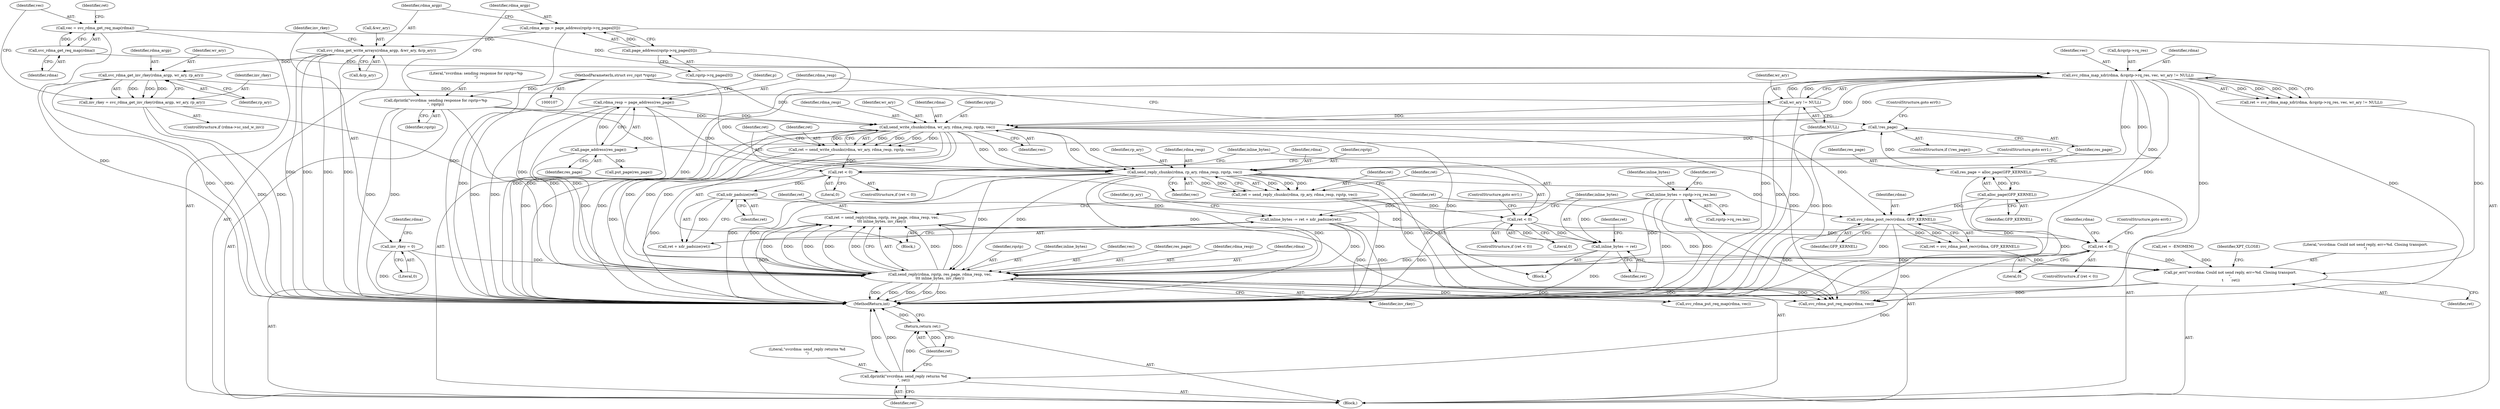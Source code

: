 digraph "1_linux_c70422f760c120480fee4de6c38804c72aa26bc1_40@API" {
"1000296" [label="(Call,ret = send_reply(rdma, rqstp, res_page, rdma_resp, vec,\n\t\t\t inline_bytes, inv_rkey))"];
"1000298" [label="(Call,send_reply(rdma, rqstp, res_page, rdma_resp, vec,\n\t\t\t inline_bytes, inv_rkey))"];
"1000290" [label="(Call,svc_rdma_post_recv(rdma, GFP_KERNEL))"];
"1000274" [label="(Call,send_reply_chunks(rdma, rp_ary, rdma_resp, rqstp, vec))"];
"1000252" [label="(Call,send_write_chunks(rdma, wr_ary, rdma_resp, rqstp, vec))"];
"1000162" [label="(Call,svc_rdma_map_xdr(rdma, &rqstp->rq_res, vec, wr_ary != NULL))"];
"1000158" [label="(Call,svc_rdma_get_req_map(rdma))"];
"1000156" [label="(Call,vec = svc_rdma_get_req_map(rdma))"];
"1000169" [label="(Call,wr_ary != NULL)"];
"1000152" [label="(Call,svc_rdma_get_inv_rkey(rdma_argp, wr_ary, rp_ary))"];
"1000137" [label="(Call,svc_rdma_get_write_arrays(rdma_argp, &wr_ary, &rp_ary))"];
"1000129" [label="(Call,rdma_argp = page_address(rqstp->rq_pages[0]))"];
"1000131" [label="(Call,page_address(rqstp->rq_pages[0]))"];
"1000194" [label="(Call,rdma_resp = page_address(res_page))"];
"1000196" [label="(Call,page_address(res_page))"];
"1000191" [label="(Call,!res_page)"];
"1000186" [label="(Call,res_page = alloc_page(GFP_KERNEL))"];
"1000188" [label="(Call,alloc_page(GFP_KERNEL))"];
"1000126" [label="(Call,dprintk(\"svcrdma: sending response for rqstp=%p\n\", rqstp))"];
"1000108" [label="(MethodParameterIn,struct svc_rqst *rqstp)"];
"1000285" [label="(Call,inline_bytes -= ret)"];
"1000281" [label="(Call,ret < 0)"];
"1000272" [label="(Call,ret = send_reply_chunks(rdma, rp_ary, rdma_resp, rqstp, vec))"];
"1000263" [label="(Call,inline_bytes -= ret + xdr_padsize(ret))"];
"1000267" [label="(Call,xdr_padsize(ret))"];
"1000259" [label="(Call,ret < 0)"];
"1000250" [label="(Call,ret = send_write_chunks(rdma, wr_ary, rdma_resp, rqstp, vec))"];
"1000175" [label="(Call,inline_bytes = rqstp->rq_res.len)"];
"1000150" [label="(Call,inv_rkey = svc_rdma_get_inv_rkey(rdma_argp, wr_ary, rp_ary))"];
"1000143" [label="(Call,inv_rkey = 0)"];
"1000307" [label="(Call,ret < 0)"];
"1000314" [label="(Call,dprintk(\"svcrdma: send_reply returns %d\n\", ret))"];
"1000317" [label="(Return,return ret;)"];
"1000326" [label="(Call,pr_err(\"svcrdma: Could not send reply, err=%d. Closing transport.\n\",\n \t       ret))"];
"1000150" [label="(Call,inv_rkey = svc_rdma_get_inv_rkey(rdma_argp, wr_ary, rp_ary))"];
"1000175" [label="(Call,inline_bytes = rqstp->rq_res.len)"];
"1000143" [label="(Call,inv_rkey = 0)"];
"1000141" [label="(Call,&rp_ary)"];
"1000161" [label="(Identifier,ret)"];
"1000305" [label="(Identifier,inv_rkey)"];
"1000169" [label="(Call,wr_ary != NULL)"];
"1000159" [label="(Identifier,rdma)"];
"1000191" [label="(Call,!res_page)"];
"1000177" [label="(Call,rqstp->rq_res.len)"];
"1000183" [label="(Identifier,ret)"];
"1000194" [label="(Call,rdma_resp = page_address(res_page))"];
"1000254" [label="(Identifier,wr_ary)"];
"1000253" [label="(Identifier,rdma)"];
"1000190" [label="(ControlStructure,if (!res_page))"];
"1000276" [label="(Identifier,rp_ary)"];
"1000274" [label="(Call,send_reply_chunks(rdma, rp_ary, rdma_resp, rqstp, vec))"];
"1000256" [label="(Identifier,rqstp)"];
"1000312" [label="(Identifier,rdma)"];
"1000308" [label="(Identifier,ret)"];
"1000281" [label="(Call,ret < 0)"];
"1000273" [label="(Identifier,ret)"];
"1000197" [label="(Identifier,res_page)"];
"1000277" [label="(Identifier,rdma_resp)"];
"1000279" [label="(Identifier,vec)"];
"1000196" [label="(Call,page_address(res_page))"];
"1000187" [label="(Identifier,res_page)"];
"1000127" [label="(Literal,\"svcrdma: sending response for rqstp=%p\n\")"];
"1000288" [label="(Call,ret = svc_rdma_post_recv(rdma, GFP_KERNEL))"];
"1000261" [label="(Literal,0)"];
"1000326" [label="(Call,pr_err(\"svcrdma: Could not send reply, err=%d. Closing transport.\n\",\n \t       ret))"];
"1000151" [label="(Identifier,inv_rkey)"];
"1000296" [label="(Call,ret = send_reply(rdma, rqstp, res_page, rdma_resp, vec,\n\t\t\t inline_bytes, inv_rkey))"];
"1000155" [label="(Identifier,rp_ary)"];
"1000162" [label="(Call,svc_rdma_map_xdr(rdma, &rqstp->rq_res, vec, wr_ary != NULL))"];
"1000275" [label="(Identifier,rdma)"];
"1000270" [label="(Identifier,rp_ary)"];
"1000298" [label="(Call,send_reply(rdma, rqstp, res_page, rdma_resp, vec,\n\t\t\t inline_bytes, inv_rkey))"];
"1000128" [label="(Identifier,rqstp)"];
"1000309" [label="(Literal,0)"];
"1000300" [label="(Identifier,rqstp)"];
"1000267" [label="(Call,xdr_padsize(ret))"];
"1000131" [label="(Call,page_address(rqstp->rq_pages[0]))"];
"1000280" [label="(ControlStructure,if (ret < 0))"];
"1000258" [label="(ControlStructure,if (ret < 0))"];
"1000323" [label="(Call,svc_rdma_put_req_map(rdma, vec))"];
"1000340" [label="(MethodReturn,int)"];
"1000317" [label="(Return,return ret;)"];
"1000284" [label="(ControlStructure,goto err1;)"];
"1000156" [label="(Call,vec = svc_rdma_get_req_map(rdma))"];
"1000304" [label="(Identifier,inline_bytes)"];
"1000250" [label="(Call,ret = send_write_chunks(rdma, wr_ary, rdma_resp, rqstp, vec))"];
"1000265" [label="(Call,ret + xdr_padsize(ret))"];
"1000145" [label="(Literal,0)"];
"1000126" [label="(Call,dprintk(\"svcrdma: sending response for rqstp=%p\n\", rqstp))"];
"1000283" [label="(Literal,0)"];
"1000168" [label="(Identifier,vec)"];
"1000148" [label="(Identifier,rdma)"];
"1000314" [label="(Call,dprintk(\"svcrdma: send_reply returns %d\n\", ret))"];
"1000164" [label="(Call,&rqstp->rq_res)"];
"1000109" [label="(Block,)"];
"1000154" [label="(Identifier,wr_ary)"];
"1000186" [label="(Call,res_page = alloc_page(GFP_KERNEL))"];
"1000263" [label="(Call,inline_bytes -= ret + xdr_padsize(ret))"];
"1000307" [label="(Call,ret < 0)"];
"1000303" [label="(Identifier,vec)"];
"1000251" [label="(Identifier,ret)"];
"1000144" [label="(Identifier,inv_rkey)"];
"1000285" [label="(Call,inline_bytes -= ret)"];
"1000282" [label="(Identifier,ret)"];
"1000130" [label="(Identifier,rdma_argp)"];
"1000260" [label="(Identifier,ret)"];
"1000271" [label="(Block,)"];
"1000292" [label="(Identifier,GFP_KERNEL)"];
"1000287" [label="(Identifier,ret)"];
"1000182" [label="(Call,ret = -ENOMEM)"];
"1000189" [label="(Identifier,GFP_KERNEL)"];
"1000195" [label="(Identifier,rdma_resp)"];
"1000301" [label="(Identifier,res_page)"];
"1000192" [label="(Identifier,res_page)"];
"1000328" [label="(Identifier,ret)"];
"1000272" [label="(Call,ret = send_reply_chunks(rdma, rp_ary, rdma_resp, rqstp, vec))"];
"1000199" [label="(Identifier,p)"];
"1000330" [label="(Identifier,XPT_CLOSE)"];
"1000158" [label="(Call,svc_rdma_get_req_map(rdma))"];
"1000327" [label="(Literal,\"svcrdma: Could not send reply, err=%d. Closing transport.\n\")"];
"1000132" [label="(Call,rqstp->rq_pages[0])"];
"1000249" [label="(Block,)"];
"1000289" [label="(Identifier,ret)"];
"1000176" [label="(Identifier,inline_bytes)"];
"1000160" [label="(Call,ret = svc_rdma_map_xdr(rdma, &rqstp->rq_res, vec, wr_ary != NULL))"];
"1000318" [label="(Identifier,ret)"];
"1000315" [label="(Literal,\"svcrdma: send_reply returns %d\n\")"];
"1000139" [label="(Call,&wr_ary)"];
"1000153" [label="(Identifier,rdma_argp)"];
"1000278" [label="(Identifier,rqstp)"];
"1000311" [label="(Call,svc_rdma_put_req_map(rdma, vec))"];
"1000137" [label="(Call,svc_rdma_get_write_arrays(rdma_argp, &wr_ary, &rp_ary))"];
"1000171" [label="(Identifier,NULL)"];
"1000193" [label="(ControlStructure,goto err0;)"];
"1000157" [label="(Identifier,vec)"];
"1000257" [label="(Identifier,vec)"];
"1000310" [label="(ControlStructure,goto err0;)"];
"1000302" [label="(Identifier,rdma_resp)"];
"1000262" [label="(ControlStructure,goto err1;)"];
"1000299" [label="(Identifier,rdma)"];
"1000138" [label="(Identifier,rdma_argp)"];
"1000152" [label="(Call,svc_rdma_get_inv_rkey(rdma_argp, wr_ary, rp_ary))"];
"1000297" [label="(Identifier,ret)"];
"1000170" [label="(Identifier,wr_ary)"];
"1000264" [label="(Identifier,inline_bytes)"];
"1000108" [label="(MethodParameterIn,struct svc_rqst *rqstp)"];
"1000291" [label="(Identifier,rdma)"];
"1000286" [label="(Identifier,inline_bytes)"];
"1000129" [label="(Call,rdma_argp = page_address(rqstp->rq_pages[0]))"];
"1000290" [label="(Call,svc_rdma_post_recv(rdma, GFP_KERNEL))"];
"1000259" [label="(Call,ret < 0)"];
"1000306" [label="(ControlStructure,if (ret < 0))"];
"1000188" [label="(Call,alloc_page(GFP_KERNEL))"];
"1000146" [label="(ControlStructure,if (rdma->sc_snd_w_inv))"];
"1000320" [label="(Call,put_page(res_page))"];
"1000268" [label="(Identifier,ret)"];
"1000163" [label="(Identifier,rdma)"];
"1000316" [label="(Identifier,ret)"];
"1000252" [label="(Call,send_write_chunks(rdma, wr_ary, rdma_resp, rqstp, vec))"];
"1000255" [label="(Identifier,rdma_resp)"];
"1000296" -> "1000109"  [label="AST: "];
"1000296" -> "1000298"  [label="CFG: "];
"1000297" -> "1000296"  [label="AST: "];
"1000298" -> "1000296"  [label="AST: "];
"1000308" -> "1000296"  [label="CFG: "];
"1000296" -> "1000340"  [label="DDG: "];
"1000298" -> "1000296"  [label="DDG: "];
"1000298" -> "1000296"  [label="DDG: "];
"1000298" -> "1000296"  [label="DDG: "];
"1000298" -> "1000296"  [label="DDG: "];
"1000298" -> "1000296"  [label="DDG: "];
"1000298" -> "1000296"  [label="DDG: "];
"1000298" -> "1000296"  [label="DDG: "];
"1000296" -> "1000307"  [label="DDG: "];
"1000298" -> "1000305"  [label="CFG: "];
"1000299" -> "1000298"  [label="AST: "];
"1000300" -> "1000298"  [label="AST: "];
"1000301" -> "1000298"  [label="AST: "];
"1000302" -> "1000298"  [label="AST: "];
"1000303" -> "1000298"  [label="AST: "];
"1000304" -> "1000298"  [label="AST: "];
"1000305" -> "1000298"  [label="AST: "];
"1000298" -> "1000340"  [label="DDG: "];
"1000298" -> "1000340"  [label="DDG: "];
"1000298" -> "1000340"  [label="DDG: "];
"1000298" -> "1000340"  [label="DDG: "];
"1000298" -> "1000340"  [label="DDG: "];
"1000290" -> "1000298"  [label="DDG: "];
"1000274" -> "1000298"  [label="DDG: "];
"1000274" -> "1000298"  [label="DDG: "];
"1000274" -> "1000298"  [label="DDG: "];
"1000126" -> "1000298"  [label="DDG: "];
"1000252" -> "1000298"  [label="DDG: "];
"1000252" -> "1000298"  [label="DDG: "];
"1000252" -> "1000298"  [label="DDG: "];
"1000108" -> "1000298"  [label="DDG: "];
"1000196" -> "1000298"  [label="DDG: "];
"1000194" -> "1000298"  [label="DDG: "];
"1000162" -> "1000298"  [label="DDG: "];
"1000285" -> "1000298"  [label="DDG: "];
"1000263" -> "1000298"  [label="DDG: "];
"1000175" -> "1000298"  [label="DDG: "];
"1000150" -> "1000298"  [label="DDG: "];
"1000143" -> "1000298"  [label="DDG: "];
"1000298" -> "1000311"  [label="DDG: "];
"1000298" -> "1000311"  [label="DDG: "];
"1000298" -> "1000323"  [label="DDG: "];
"1000298" -> "1000323"  [label="DDG: "];
"1000290" -> "1000288"  [label="AST: "];
"1000290" -> "1000292"  [label="CFG: "];
"1000291" -> "1000290"  [label="AST: "];
"1000292" -> "1000290"  [label="AST: "];
"1000288" -> "1000290"  [label="CFG: "];
"1000290" -> "1000340"  [label="DDG: "];
"1000290" -> "1000288"  [label="DDG: "];
"1000290" -> "1000288"  [label="DDG: "];
"1000274" -> "1000290"  [label="DDG: "];
"1000252" -> "1000290"  [label="DDG: "];
"1000162" -> "1000290"  [label="DDG: "];
"1000188" -> "1000290"  [label="DDG: "];
"1000290" -> "1000323"  [label="DDG: "];
"1000274" -> "1000272"  [label="AST: "];
"1000274" -> "1000279"  [label="CFG: "];
"1000275" -> "1000274"  [label="AST: "];
"1000276" -> "1000274"  [label="AST: "];
"1000277" -> "1000274"  [label="AST: "];
"1000278" -> "1000274"  [label="AST: "];
"1000279" -> "1000274"  [label="AST: "];
"1000272" -> "1000274"  [label="CFG: "];
"1000274" -> "1000340"  [label="DDG: "];
"1000274" -> "1000340"  [label="DDG: "];
"1000274" -> "1000340"  [label="DDG: "];
"1000274" -> "1000272"  [label="DDG: "];
"1000274" -> "1000272"  [label="DDG: "];
"1000274" -> "1000272"  [label="DDG: "];
"1000274" -> "1000272"  [label="DDG: "];
"1000274" -> "1000272"  [label="DDG: "];
"1000252" -> "1000274"  [label="DDG: "];
"1000252" -> "1000274"  [label="DDG: "];
"1000252" -> "1000274"  [label="DDG: "];
"1000252" -> "1000274"  [label="DDG: "];
"1000162" -> "1000274"  [label="DDG: "];
"1000162" -> "1000274"  [label="DDG: "];
"1000194" -> "1000274"  [label="DDG: "];
"1000126" -> "1000274"  [label="DDG: "];
"1000108" -> "1000274"  [label="DDG: "];
"1000274" -> "1000323"  [label="DDG: "];
"1000274" -> "1000323"  [label="DDG: "];
"1000252" -> "1000250"  [label="AST: "];
"1000252" -> "1000257"  [label="CFG: "];
"1000253" -> "1000252"  [label="AST: "];
"1000254" -> "1000252"  [label="AST: "];
"1000255" -> "1000252"  [label="AST: "];
"1000256" -> "1000252"  [label="AST: "];
"1000257" -> "1000252"  [label="AST: "];
"1000250" -> "1000252"  [label="CFG: "];
"1000252" -> "1000340"  [label="DDG: "];
"1000252" -> "1000340"  [label="DDG: "];
"1000252" -> "1000340"  [label="DDG: "];
"1000252" -> "1000250"  [label="DDG: "];
"1000252" -> "1000250"  [label="DDG: "];
"1000252" -> "1000250"  [label="DDG: "];
"1000252" -> "1000250"  [label="DDG: "];
"1000252" -> "1000250"  [label="DDG: "];
"1000162" -> "1000252"  [label="DDG: "];
"1000162" -> "1000252"  [label="DDG: "];
"1000169" -> "1000252"  [label="DDG: "];
"1000194" -> "1000252"  [label="DDG: "];
"1000126" -> "1000252"  [label="DDG: "];
"1000108" -> "1000252"  [label="DDG: "];
"1000252" -> "1000323"  [label="DDG: "];
"1000252" -> "1000323"  [label="DDG: "];
"1000162" -> "1000160"  [label="AST: "];
"1000162" -> "1000169"  [label="CFG: "];
"1000163" -> "1000162"  [label="AST: "];
"1000164" -> "1000162"  [label="AST: "];
"1000168" -> "1000162"  [label="AST: "];
"1000169" -> "1000162"  [label="AST: "];
"1000160" -> "1000162"  [label="CFG: "];
"1000162" -> "1000340"  [label="DDG: "];
"1000162" -> "1000340"  [label="DDG: "];
"1000162" -> "1000160"  [label="DDG: "];
"1000162" -> "1000160"  [label="DDG: "];
"1000162" -> "1000160"  [label="DDG: "];
"1000162" -> "1000160"  [label="DDG: "];
"1000158" -> "1000162"  [label="DDG: "];
"1000156" -> "1000162"  [label="DDG: "];
"1000169" -> "1000162"  [label="DDG: "];
"1000169" -> "1000162"  [label="DDG: "];
"1000162" -> "1000323"  [label="DDG: "];
"1000162" -> "1000323"  [label="DDG: "];
"1000158" -> "1000156"  [label="AST: "];
"1000158" -> "1000159"  [label="CFG: "];
"1000159" -> "1000158"  [label="AST: "];
"1000156" -> "1000158"  [label="CFG: "];
"1000158" -> "1000156"  [label="DDG: "];
"1000156" -> "1000109"  [label="AST: "];
"1000157" -> "1000156"  [label="AST: "];
"1000161" -> "1000156"  [label="CFG: "];
"1000156" -> "1000340"  [label="DDG: "];
"1000169" -> "1000171"  [label="CFG: "];
"1000170" -> "1000169"  [label="AST: "];
"1000171" -> "1000169"  [label="AST: "];
"1000169" -> "1000340"  [label="DDG: "];
"1000169" -> "1000340"  [label="DDG: "];
"1000152" -> "1000169"  [label="DDG: "];
"1000152" -> "1000150"  [label="AST: "];
"1000152" -> "1000155"  [label="CFG: "];
"1000153" -> "1000152"  [label="AST: "];
"1000154" -> "1000152"  [label="AST: "];
"1000155" -> "1000152"  [label="AST: "];
"1000150" -> "1000152"  [label="CFG: "];
"1000152" -> "1000340"  [label="DDG: "];
"1000152" -> "1000340"  [label="DDG: "];
"1000152" -> "1000150"  [label="DDG: "];
"1000152" -> "1000150"  [label="DDG: "];
"1000152" -> "1000150"  [label="DDG: "];
"1000137" -> "1000152"  [label="DDG: "];
"1000137" -> "1000109"  [label="AST: "];
"1000137" -> "1000141"  [label="CFG: "];
"1000138" -> "1000137"  [label="AST: "];
"1000139" -> "1000137"  [label="AST: "];
"1000141" -> "1000137"  [label="AST: "];
"1000144" -> "1000137"  [label="CFG: "];
"1000137" -> "1000340"  [label="DDG: "];
"1000137" -> "1000340"  [label="DDG: "];
"1000137" -> "1000340"  [label="DDG: "];
"1000137" -> "1000340"  [label="DDG: "];
"1000129" -> "1000137"  [label="DDG: "];
"1000129" -> "1000109"  [label="AST: "];
"1000129" -> "1000131"  [label="CFG: "];
"1000130" -> "1000129"  [label="AST: "];
"1000131" -> "1000129"  [label="AST: "];
"1000138" -> "1000129"  [label="CFG: "];
"1000129" -> "1000340"  [label="DDG: "];
"1000131" -> "1000129"  [label="DDG: "];
"1000131" -> "1000132"  [label="CFG: "];
"1000132" -> "1000131"  [label="AST: "];
"1000131" -> "1000340"  [label="DDG: "];
"1000194" -> "1000109"  [label="AST: "];
"1000194" -> "1000196"  [label="CFG: "];
"1000195" -> "1000194"  [label="AST: "];
"1000196" -> "1000194"  [label="AST: "];
"1000199" -> "1000194"  [label="CFG: "];
"1000194" -> "1000340"  [label="DDG: "];
"1000194" -> "1000340"  [label="DDG: "];
"1000196" -> "1000194"  [label="DDG: "];
"1000196" -> "1000197"  [label="CFG: "];
"1000197" -> "1000196"  [label="AST: "];
"1000191" -> "1000196"  [label="DDG: "];
"1000196" -> "1000320"  [label="DDG: "];
"1000191" -> "1000190"  [label="AST: "];
"1000191" -> "1000192"  [label="CFG: "];
"1000192" -> "1000191"  [label="AST: "];
"1000193" -> "1000191"  [label="CFG: "];
"1000195" -> "1000191"  [label="CFG: "];
"1000191" -> "1000340"  [label="DDG: "];
"1000191" -> "1000340"  [label="DDG: "];
"1000186" -> "1000191"  [label="DDG: "];
"1000186" -> "1000109"  [label="AST: "];
"1000186" -> "1000188"  [label="CFG: "];
"1000187" -> "1000186"  [label="AST: "];
"1000188" -> "1000186"  [label="AST: "];
"1000192" -> "1000186"  [label="CFG: "];
"1000186" -> "1000340"  [label="DDG: "];
"1000188" -> "1000186"  [label="DDG: "];
"1000188" -> "1000189"  [label="CFG: "];
"1000189" -> "1000188"  [label="AST: "];
"1000188" -> "1000340"  [label="DDG: "];
"1000126" -> "1000109"  [label="AST: "];
"1000126" -> "1000128"  [label="CFG: "];
"1000127" -> "1000126"  [label="AST: "];
"1000128" -> "1000126"  [label="AST: "];
"1000130" -> "1000126"  [label="CFG: "];
"1000126" -> "1000340"  [label="DDG: "];
"1000126" -> "1000340"  [label="DDG: "];
"1000108" -> "1000126"  [label="DDG: "];
"1000108" -> "1000107"  [label="AST: "];
"1000108" -> "1000340"  [label="DDG: "];
"1000285" -> "1000271"  [label="AST: "];
"1000285" -> "1000287"  [label="CFG: "];
"1000286" -> "1000285"  [label="AST: "];
"1000287" -> "1000285"  [label="AST: "];
"1000289" -> "1000285"  [label="CFG: "];
"1000285" -> "1000340"  [label="DDG: "];
"1000281" -> "1000285"  [label="DDG: "];
"1000263" -> "1000285"  [label="DDG: "];
"1000175" -> "1000285"  [label="DDG: "];
"1000281" -> "1000280"  [label="AST: "];
"1000281" -> "1000283"  [label="CFG: "];
"1000282" -> "1000281"  [label="AST: "];
"1000283" -> "1000281"  [label="AST: "];
"1000284" -> "1000281"  [label="CFG: "];
"1000286" -> "1000281"  [label="CFG: "];
"1000281" -> "1000340"  [label="DDG: "];
"1000272" -> "1000281"  [label="DDG: "];
"1000281" -> "1000326"  [label="DDG: "];
"1000272" -> "1000271"  [label="AST: "];
"1000273" -> "1000272"  [label="AST: "];
"1000282" -> "1000272"  [label="CFG: "];
"1000272" -> "1000340"  [label="DDG: "];
"1000263" -> "1000249"  [label="AST: "];
"1000263" -> "1000265"  [label="CFG: "];
"1000264" -> "1000263"  [label="AST: "];
"1000265" -> "1000263"  [label="AST: "];
"1000270" -> "1000263"  [label="CFG: "];
"1000263" -> "1000340"  [label="DDG: "];
"1000263" -> "1000340"  [label="DDG: "];
"1000267" -> "1000263"  [label="DDG: "];
"1000175" -> "1000263"  [label="DDG: "];
"1000267" -> "1000265"  [label="AST: "];
"1000267" -> "1000268"  [label="CFG: "];
"1000268" -> "1000267"  [label="AST: "];
"1000265" -> "1000267"  [label="CFG: "];
"1000267" -> "1000265"  [label="DDG: "];
"1000259" -> "1000267"  [label="DDG: "];
"1000259" -> "1000258"  [label="AST: "];
"1000259" -> "1000261"  [label="CFG: "];
"1000260" -> "1000259"  [label="AST: "];
"1000261" -> "1000259"  [label="AST: "];
"1000262" -> "1000259"  [label="CFG: "];
"1000264" -> "1000259"  [label="CFG: "];
"1000259" -> "1000340"  [label="DDG: "];
"1000250" -> "1000259"  [label="DDG: "];
"1000259" -> "1000326"  [label="DDG: "];
"1000250" -> "1000249"  [label="AST: "];
"1000251" -> "1000250"  [label="AST: "];
"1000260" -> "1000250"  [label="CFG: "];
"1000250" -> "1000340"  [label="DDG: "];
"1000175" -> "1000109"  [label="AST: "];
"1000175" -> "1000177"  [label="CFG: "];
"1000176" -> "1000175"  [label="AST: "];
"1000177" -> "1000175"  [label="AST: "];
"1000183" -> "1000175"  [label="CFG: "];
"1000175" -> "1000340"  [label="DDG: "];
"1000175" -> "1000340"  [label="DDG: "];
"1000150" -> "1000146"  [label="AST: "];
"1000151" -> "1000150"  [label="AST: "];
"1000157" -> "1000150"  [label="CFG: "];
"1000150" -> "1000340"  [label="DDG: "];
"1000150" -> "1000340"  [label="DDG: "];
"1000143" -> "1000109"  [label="AST: "];
"1000143" -> "1000145"  [label="CFG: "];
"1000144" -> "1000143"  [label="AST: "];
"1000145" -> "1000143"  [label="AST: "];
"1000148" -> "1000143"  [label="CFG: "];
"1000143" -> "1000340"  [label="DDG: "];
"1000307" -> "1000306"  [label="AST: "];
"1000307" -> "1000309"  [label="CFG: "];
"1000308" -> "1000307"  [label="AST: "];
"1000309" -> "1000307"  [label="AST: "];
"1000310" -> "1000307"  [label="CFG: "];
"1000312" -> "1000307"  [label="CFG: "];
"1000307" -> "1000340"  [label="DDG: "];
"1000307" -> "1000314"  [label="DDG: "];
"1000307" -> "1000326"  [label="DDG: "];
"1000314" -> "1000109"  [label="AST: "];
"1000314" -> "1000316"  [label="CFG: "];
"1000315" -> "1000314"  [label="AST: "];
"1000316" -> "1000314"  [label="AST: "];
"1000318" -> "1000314"  [label="CFG: "];
"1000314" -> "1000340"  [label="DDG: "];
"1000314" -> "1000340"  [label="DDG: "];
"1000314" -> "1000317"  [label="DDG: "];
"1000317" -> "1000109"  [label="AST: "];
"1000317" -> "1000318"  [label="CFG: "];
"1000318" -> "1000317"  [label="AST: "];
"1000340" -> "1000317"  [label="CFG: "];
"1000317" -> "1000340"  [label="DDG: "];
"1000318" -> "1000317"  [label="DDG: "];
"1000326" -> "1000109"  [label="AST: "];
"1000326" -> "1000328"  [label="CFG: "];
"1000327" -> "1000326"  [label="AST: "];
"1000328" -> "1000326"  [label="AST: "];
"1000330" -> "1000326"  [label="CFG: "];
"1000326" -> "1000340"  [label="DDG: "];
"1000326" -> "1000340"  [label="DDG: "];
"1000288" -> "1000326"  [label="DDG: "];
"1000160" -> "1000326"  [label="DDG: "];
"1000182" -> "1000326"  [label="DDG: "];
}
